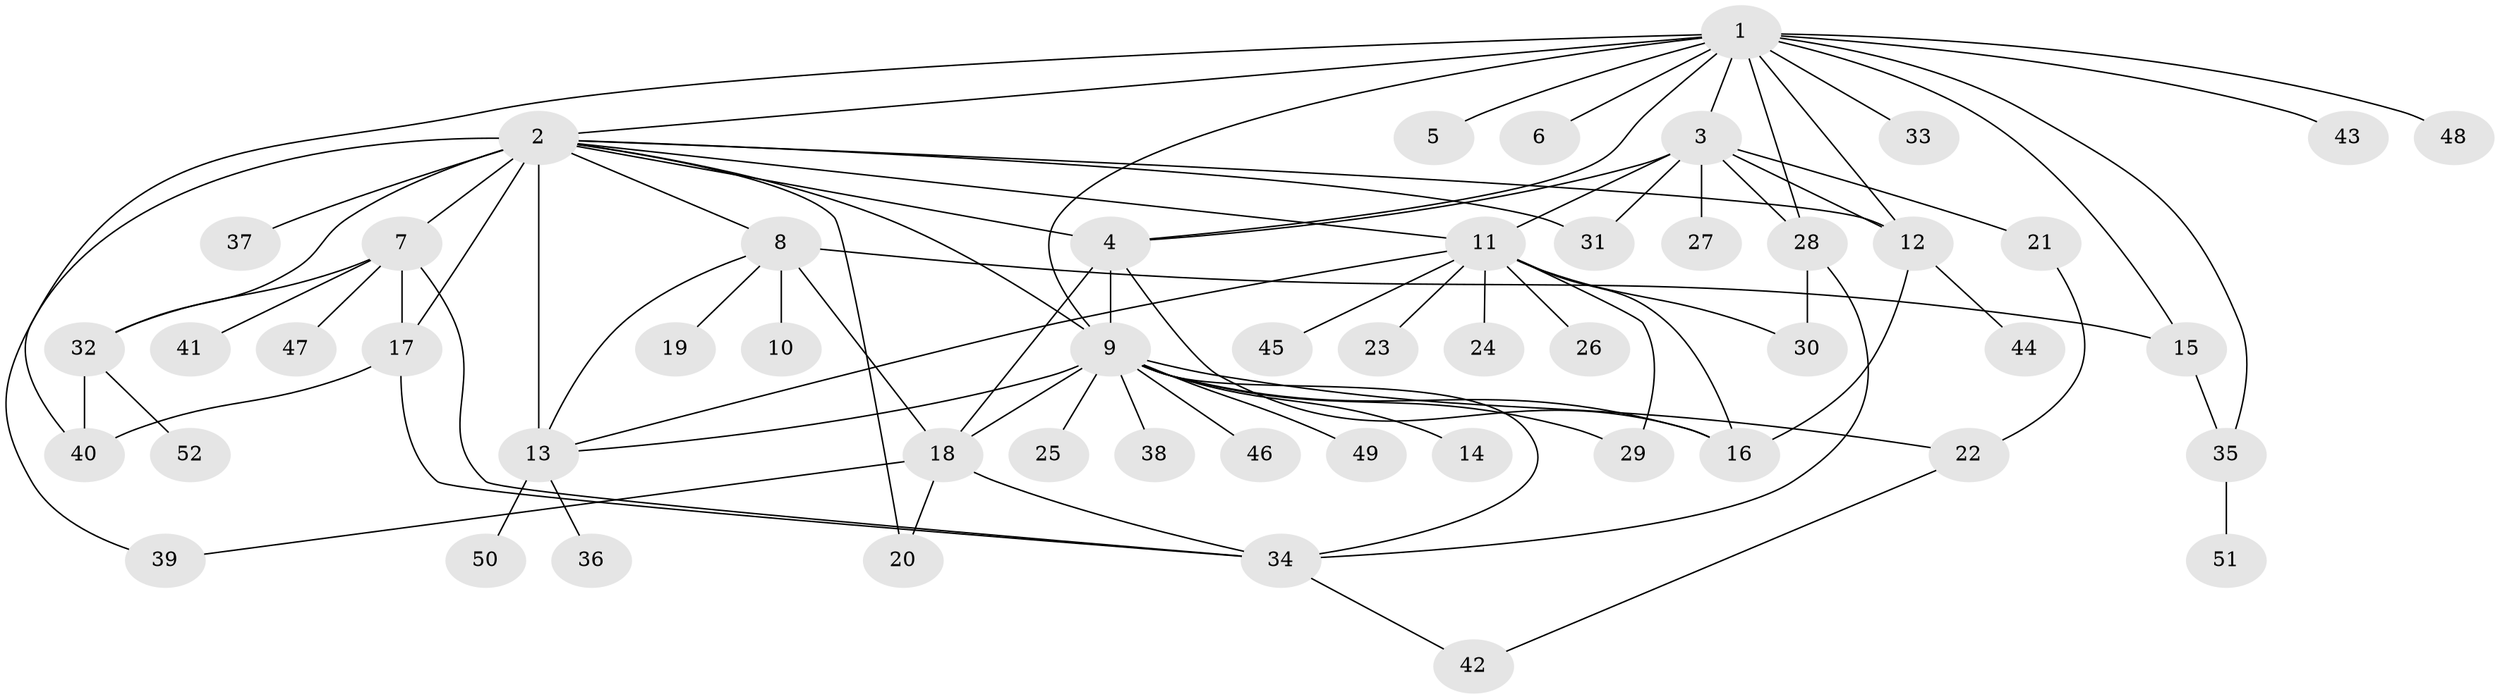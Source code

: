 // original degree distribution, {15: 0.009615384615384616, 32: 0.009615384615384616, 16: 0.009615384615384616, 4: 0.038461538461538464, 1: 0.5961538461538461, 8: 0.009615384615384616, 9: 0.009615384615384616, 18: 0.009615384615384616, 11: 0.009615384615384616, 6: 0.009615384615384616, 5: 0.038461538461538464, 12: 0.009615384615384616, 2: 0.15384615384615385, 3: 0.07692307692307693, 7: 0.009615384615384616}
// Generated by graph-tools (version 1.1) at 2025/35/03/09/25 02:35:19]
// undirected, 52 vertices, 84 edges
graph export_dot {
graph [start="1"]
  node [color=gray90,style=filled];
  1;
  2;
  3;
  4;
  5;
  6;
  7;
  8;
  9;
  10;
  11;
  12;
  13;
  14;
  15;
  16;
  17;
  18;
  19;
  20;
  21;
  22;
  23;
  24;
  25;
  26;
  27;
  28;
  29;
  30;
  31;
  32;
  33;
  34;
  35;
  36;
  37;
  38;
  39;
  40;
  41;
  42;
  43;
  44;
  45;
  46;
  47;
  48;
  49;
  50;
  51;
  52;
  1 -- 2 [weight=1.0];
  1 -- 3 [weight=1.0];
  1 -- 4 [weight=1.0];
  1 -- 5 [weight=1.0];
  1 -- 6 [weight=1.0];
  1 -- 9 [weight=1.0];
  1 -- 12 [weight=1.0];
  1 -- 15 [weight=1.0];
  1 -- 28 [weight=1.0];
  1 -- 33 [weight=1.0];
  1 -- 35 [weight=1.0];
  1 -- 40 [weight=1.0];
  1 -- 43 [weight=1.0];
  1 -- 48 [weight=1.0];
  2 -- 4 [weight=1.0];
  2 -- 7 [weight=1.0];
  2 -- 8 [weight=1.0];
  2 -- 9 [weight=1.0];
  2 -- 11 [weight=1.0];
  2 -- 12 [weight=1.0];
  2 -- 13 [weight=13.0];
  2 -- 17 [weight=1.0];
  2 -- 20 [weight=1.0];
  2 -- 31 [weight=1.0];
  2 -- 32 [weight=1.0];
  2 -- 37 [weight=2.0];
  2 -- 39 [weight=1.0];
  3 -- 4 [weight=1.0];
  3 -- 11 [weight=1.0];
  3 -- 12 [weight=1.0];
  3 -- 21 [weight=1.0];
  3 -- 27 [weight=8.0];
  3 -- 28 [weight=1.0];
  3 -- 31 [weight=1.0];
  4 -- 9 [weight=2.0];
  4 -- 16 [weight=1.0];
  4 -- 18 [weight=5.0];
  7 -- 17 [weight=1.0];
  7 -- 32 [weight=1.0];
  7 -- 34 [weight=1.0];
  7 -- 41 [weight=2.0];
  7 -- 47 [weight=1.0];
  8 -- 10 [weight=2.0];
  8 -- 13 [weight=1.0];
  8 -- 15 [weight=1.0];
  8 -- 18 [weight=1.0];
  8 -- 19 [weight=1.0];
  9 -- 13 [weight=1.0];
  9 -- 14 [weight=1.0];
  9 -- 16 [weight=1.0];
  9 -- 18 [weight=1.0];
  9 -- 22 [weight=1.0];
  9 -- 25 [weight=1.0];
  9 -- 29 [weight=1.0];
  9 -- 34 [weight=1.0];
  9 -- 38 [weight=1.0];
  9 -- 46 [weight=1.0];
  9 -- 49 [weight=1.0];
  11 -- 13 [weight=1.0];
  11 -- 16 [weight=1.0];
  11 -- 23 [weight=1.0];
  11 -- 24 [weight=1.0];
  11 -- 26 [weight=1.0];
  11 -- 29 [weight=1.0];
  11 -- 30 [weight=1.0];
  11 -- 45 [weight=1.0];
  12 -- 16 [weight=1.0];
  12 -- 44 [weight=1.0];
  13 -- 36 [weight=1.0];
  13 -- 50 [weight=1.0];
  15 -- 35 [weight=1.0];
  17 -- 34 [weight=1.0];
  17 -- 40 [weight=1.0];
  18 -- 20 [weight=1.0];
  18 -- 34 [weight=1.0];
  18 -- 39 [weight=1.0];
  21 -- 22 [weight=1.0];
  22 -- 42 [weight=1.0];
  28 -- 30 [weight=1.0];
  28 -- 34 [weight=1.0];
  32 -- 40 [weight=1.0];
  32 -- 52 [weight=1.0];
  34 -- 42 [weight=1.0];
  35 -- 51 [weight=1.0];
}
